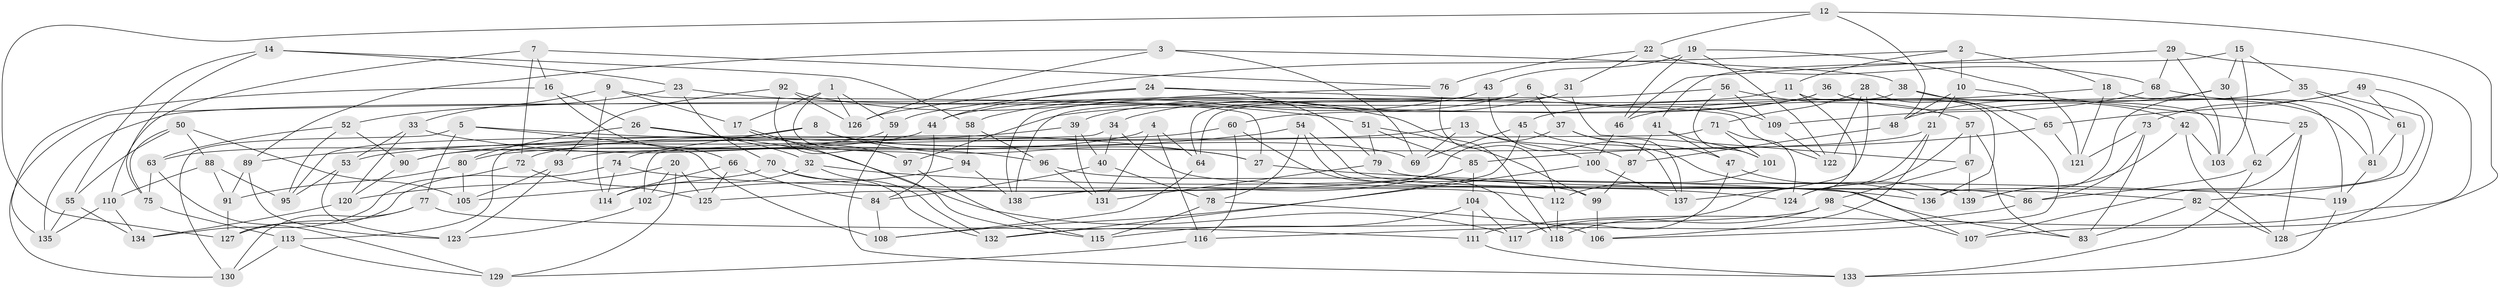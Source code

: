 // coarse degree distribution, {4: 0.4838709677419355, 6: 0.45161290322580644, 5: 0.043010752688172046, 3: 0.021505376344086023}
// Generated by graph-tools (version 1.1) at 2025/24/03/03/25 07:24:25]
// undirected, 139 vertices, 278 edges
graph export_dot {
graph [start="1"]
  node [color=gray90,style=filled];
  1;
  2;
  3;
  4;
  5;
  6;
  7;
  8;
  9;
  10;
  11;
  12;
  13;
  14;
  15;
  16;
  17;
  18;
  19;
  20;
  21;
  22;
  23;
  24;
  25;
  26;
  27;
  28;
  29;
  30;
  31;
  32;
  33;
  34;
  35;
  36;
  37;
  38;
  39;
  40;
  41;
  42;
  43;
  44;
  45;
  46;
  47;
  48;
  49;
  50;
  51;
  52;
  53;
  54;
  55;
  56;
  57;
  58;
  59;
  60;
  61;
  62;
  63;
  64;
  65;
  66;
  67;
  68;
  69;
  70;
  71;
  72;
  73;
  74;
  75;
  76;
  77;
  78;
  79;
  80;
  81;
  82;
  83;
  84;
  85;
  86;
  87;
  88;
  89;
  90;
  91;
  92;
  93;
  94;
  95;
  96;
  97;
  98;
  99;
  100;
  101;
  102;
  103;
  104;
  105;
  106;
  107;
  108;
  109;
  110;
  111;
  112;
  113;
  114;
  115;
  116;
  117;
  118;
  119;
  120;
  121;
  122;
  123;
  124;
  125;
  126;
  127;
  128;
  129;
  130;
  131;
  132;
  133;
  134;
  135;
  136;
  137;
  138;
  139;
  1 -- 17;
  1 -- 59;
  1 -- 126;
  1 -- 94;
  2 -- 18;
  2 -- 10;
  2 -- 126;
  2 -- 11;
  3 -- 89;
  3 -- 69;
  3 -- 126;
  3 -- 38;
  4 -- 80;
  4 -- 64;
  4 -- 131;
  4 -- 116;
  5 -- 77;
  5 -- 27;
  5 -- 130;
  5 -- 108;
  6 -- 138;
  6 -- 37;
  6 -- 109;
  6 -- 39;
  7 -- 72;
  7 -- 110;
  7 -- 16;
  7 -- 76;
  8 -- 27;
  8 -- 95;
  8 -- 69;
  8 -- 74;
  9 -- 27;
  9 -- 17;
  9 -- 33;
  9 -- 114;
  10 -- 48;
  10 -- 21;
  10 -- 25;
  11 -- 44;
  11 -- 136;
  11 -- 118;
  12 -- 22;
  12 -- 127;
  12 -- 107;
  12 -- 48;
  13 -- 87;
  13 -- 69;
  13 -- 100;
  13 -- 53;
  14 -- 75;
  14 -- 55;
  14 -- 58;
  14 -- 23;
  15 -- 41;
  15 -- 35;
  15 -- 103;
  15 -- 30;
  16 -- 66;
  16 -- 26;
  16 -- 135;
  17 -- 97;
  17 -- 115;
  18 -- 121;
  18 -- 119;
  18 -- 45;
  19 -- 121;
  19 -- 46;
  19 -- 43;
  19 -- 122;
  20 -- 125;
  20 -- 120;
  20 -- 129;
  20 -- 102;
  21 -- 106;
  21 -- 93;
  21 -- 124;
  22 -- 76;
  22 -- 31;
  22 -- 68;
  23 -- 70;
  23 -- 51;
  23 -- 52;
  24 -- 44;
  24 -- 59;
  24 -- 79;
  24 -- 122;
  25 -- 62;
  25 -- 107;
  25 -- 128;
  26 -- 80;
  26 -- 32;
  26 -- 117;
  27 -- 119;
  28 -- 106;
  28 -- 71;
  28 -- 137;
  28 -- 122;
  29 -- 46;
  29 -- 103;
  29 -- 68;
  29 -- 111;
  30 -- 62;
  30 -- 139;
  30 -- 48;
  31 -- 34;
  31 -- 67;
  31 -- 64;
  32 -- 114;
  32 -- 132;
  32 -- 136;
  33 -- 96;
  33 -- 120;
  33 -- 53;
  34 -- 83;
  34 -- 113;
  34 -- 40;
  35 -- 61;
  35 -- 46;
  35 -- 82;
  36 -- 42;
  36 -- 60;
  36 -- 103;
  36 -- 97;
  37 -- 125;
  37 -- 137;
  37 -- 47;
  38 -- 65;
  38 -- 135;
  38 -- 81;
  39 -- 40;
  39 -- 131;
  39 -- 89;
  40 -- 84;
  40 -- 78;
  41 -- 101;
  41 -- 87;
  41 -- 47;
  42 -- 139;
  42 -- 103;
  42 -- 128;
  43 -- 58;
  43 -- 64;
  43 -- 137;
  44 -- 84;
  44 -- 90;
  45 -- 69;
  45 -- 132;
  45 -- 136;
  46 -- 100;
  47 -- 139;
  47 -- 117;
  48 -- 87;
  49 -- 61;
  49 -- 65;
  49 -- 128;
  49 -- 73;
  50 -- 105;
  50 -- 55;
  50 -- 88;
  50 -- 75;
  51 -- 79;
  51 -- 85;
  51 -- 99;
  52 -- 90;
  52 -- 63;
  52 -- 95;
  53 -- 123;
  53 -- 95;
  54 -- 78;
  54 -- 90;
  54 -- 86;
  54 -- 107;
  55 -- 134;
  55 -- 135;
  56 -- 101;
  56 -- 130;
  56 -- 57;
  56 -- 109;
  57 -- 124;
  57 -- 67;
  57 -- 83;
  58 -- 94;
  58 -- 96;
  59 -- 63;
  59 -- 133;
  60 -- 116;
  60 -- 72;
  60 -- 118;
  61 -- 81;
  61 -- 136;
  62 -- 133;
  62 -- 86;
  63 -- 75;
  63 -- 129;
  64 -- 108;
  65 -- 85;
  65 -- 121;
  66 -- 114;
  66 -- 84;
  66 -- 125;
  67 -- 98;
  67 -- 139;
  68 -- 109;
  68 -- 81;
  70 -- 132;
  70 -- 112;
  70 -- 105;
  71 -- 102;
  71 -- 101;
  71 -- 124;
  72 -- 125;
  72 -- 134;
  73 -- 121;
  73 -- 86;
  73 -- 83;
  74 -- 124;
  74 -- 114;
  74 -- 127;
  75 -- 113;
  76 -- 112;
  76 -- 138;
  77 -- 111;
  77 -- 130;
  77 -- 127;
  78 -- 115;
  78 -- 106;
  79 -- 131;
  79 -- 82;
  80 -- 91;
  80 -- 105;
  81 -- 119;
  82 -- 83;
  82 -- 128;
  84 -- 108;
  85 -- 138;
  85 -- 104;
  86 -- 116;
  87 -- 99;
  88 -- 95;
  88 -- 91;
  88 -- 110;
  89 -- 123;
  89 -- 91;
  90 -- 120;
  91 -- 127;
  92 -- 126;
  92 -- 97;
  92 -- 118;
  92 -- 93;
  93 -- 123;
  93 -- 105;
  94 -- 102;
  94 -- 138;
  96 -- 131;
  96 -- 99;
  97 -- 115;
  98 -- 107;
  98 -- 117;
  98 -- 132;
  99 -- 106;
  100 -- 137;
  100 -- 108;
  101 -- 112;
  102 -- 123;
  104 -- 115;
  104 -- 117;
  104 -- 111;
  109 -- 122;
  110 -- 134;
  110 -- 135;
  111 -- 133;
  112 -- 118;
  113 -- 130;
  113 -- 129;
  116 -- 129;
  119 -- 133;
  120 -- 134;
}

